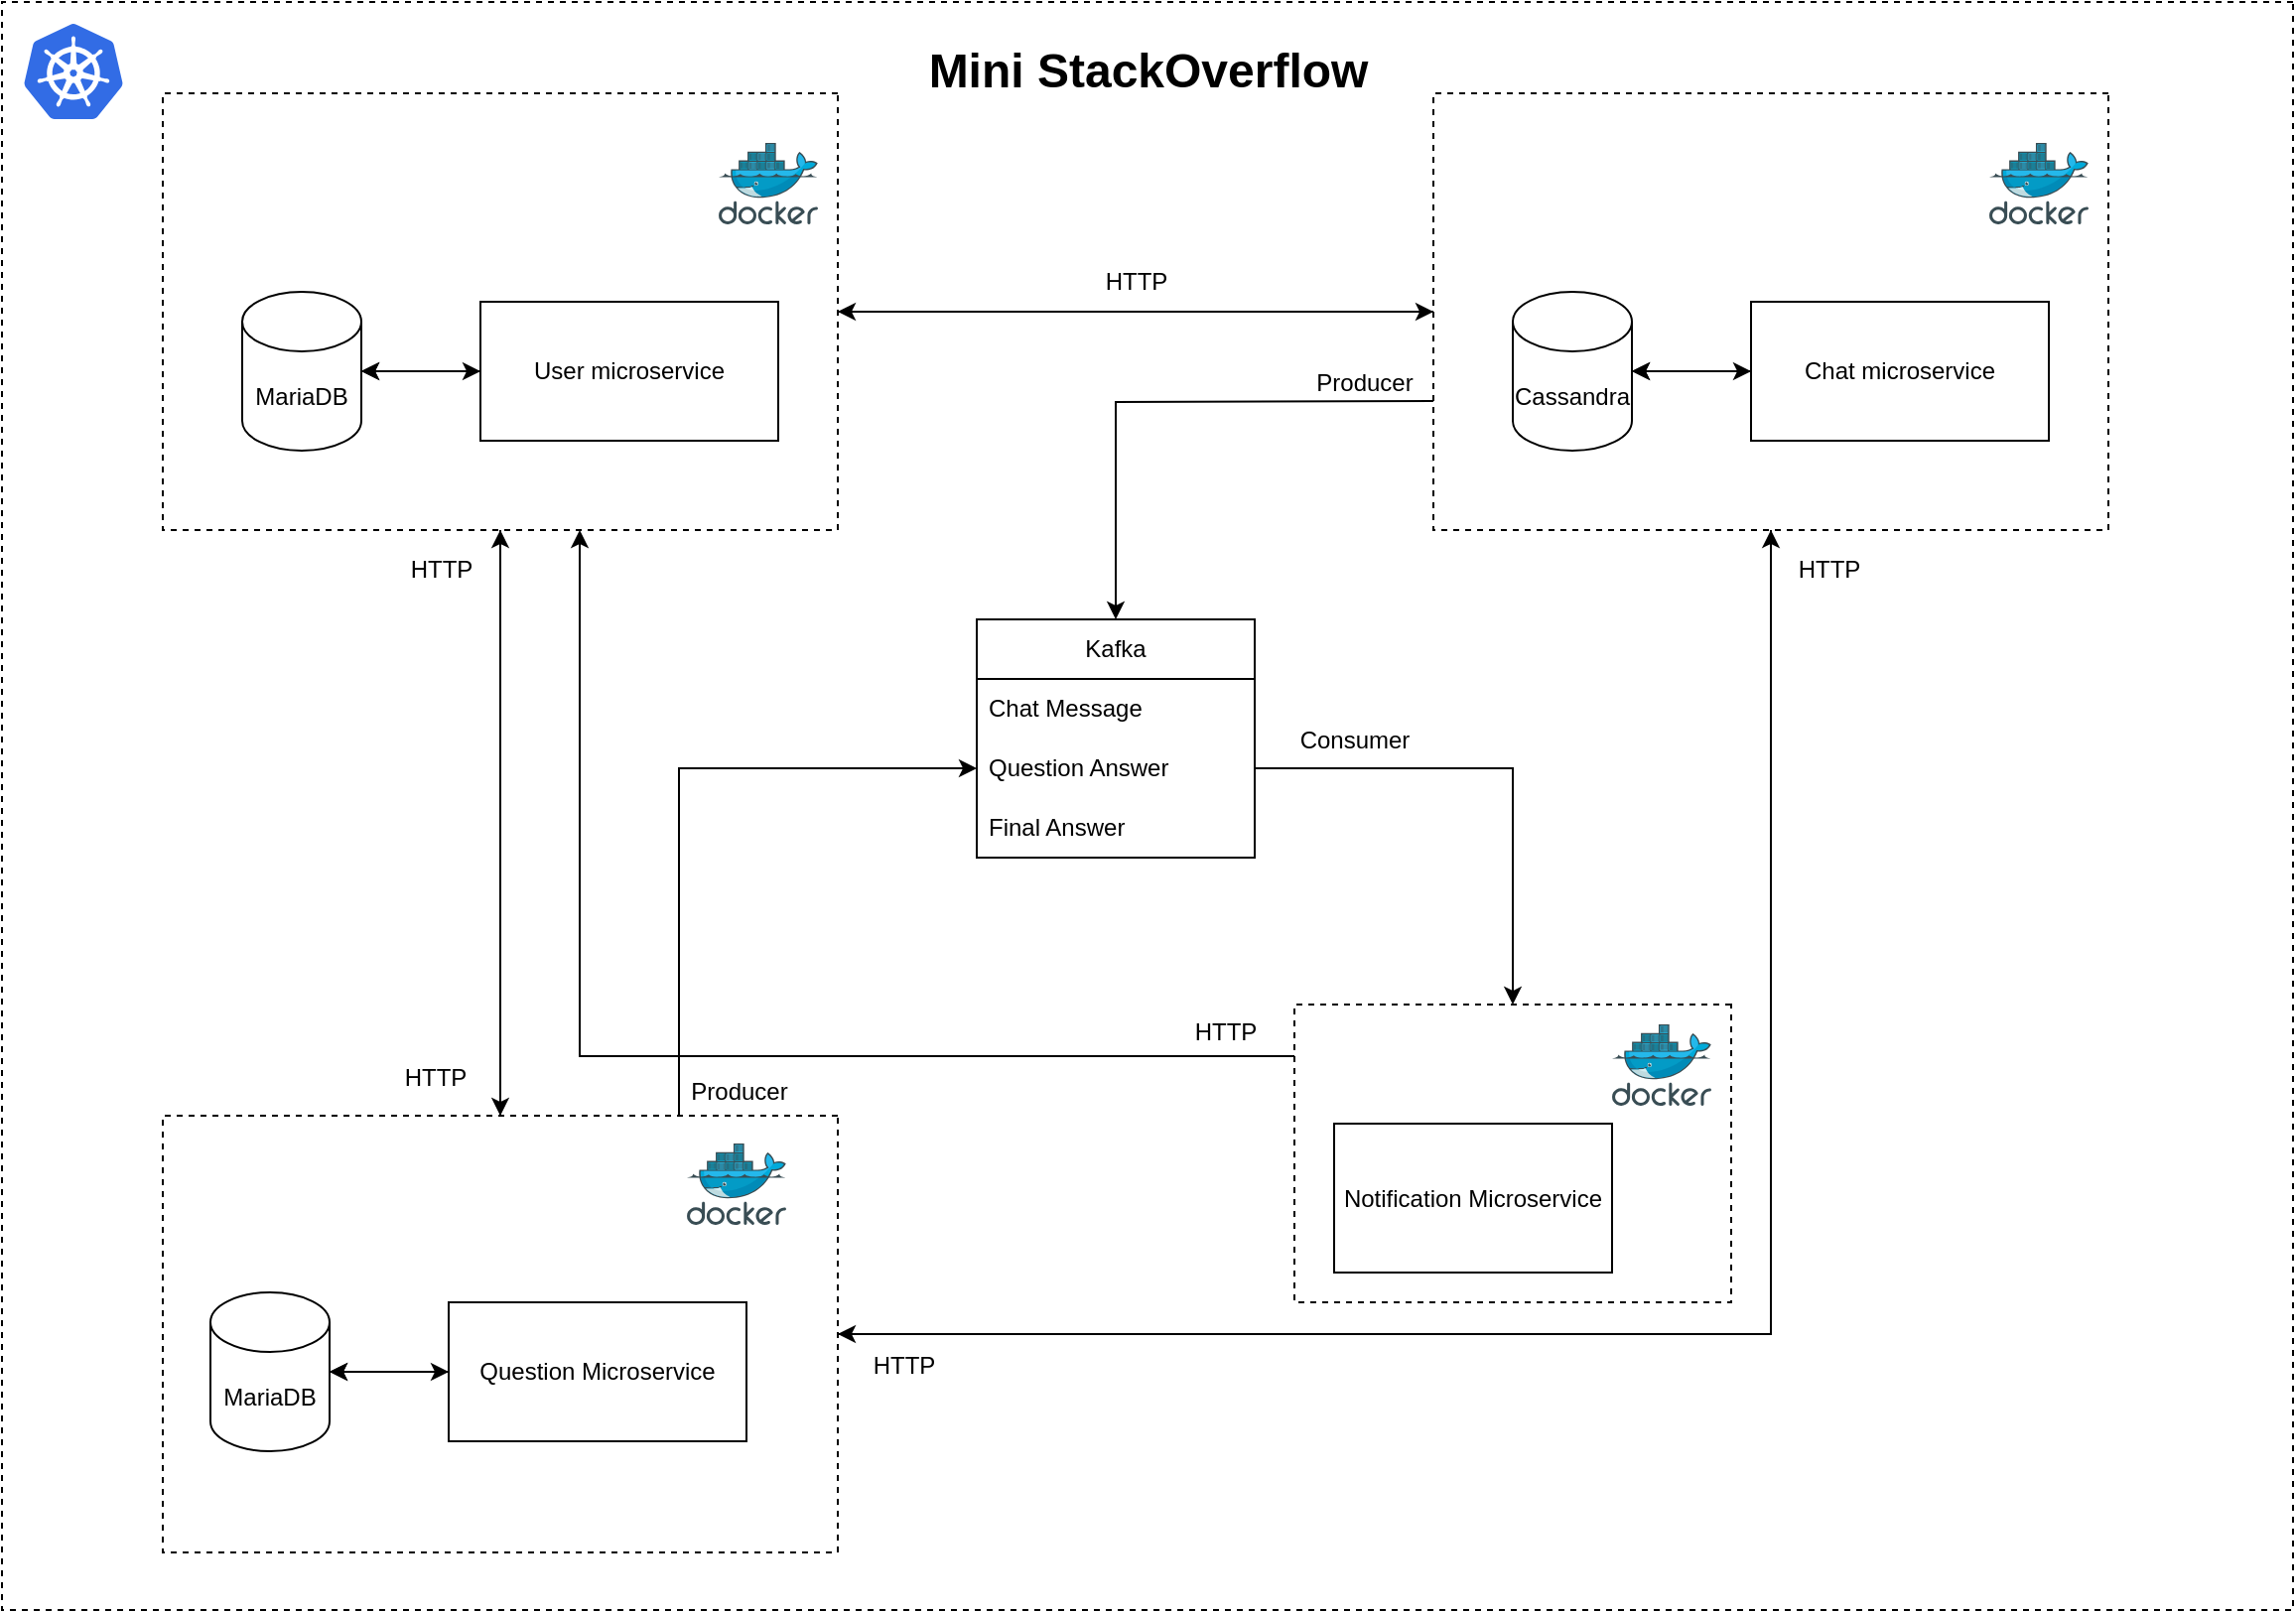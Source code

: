 <mxfile version="20.8.16" type="device"><diagram name="Page-1" id="ejKTwZr-KCNPCWzIRiUS"><mxGraphModel dx="2283" dy="561" grid="1" gridSize="10" guides="1" tooltips="1" connect="1" arrows="1" fold="1" page="1" pageScale="1" pageWidth="1169" pageHeight="827" math="0" shadow="0"><root><mxCell id="0"/><mxCell id="1" parent="0"/><mxCell id="7poaS4x4w3k3mElBk418-34" value="" style="edgeStyle=orthogonalEdgeStyle;rounded=0;orthogonalLoop=1;jettySize=auto;html=1;" parent="1" source="7poaS4x4w3k3mElBk418-20" target="7poaS4x4w3k3mElBk418-32" edge="1"><mxGeometry relative="1" as="geometry"/></mxCell><mxCell id="7poaS4x4w3k3mElBk418-35" style="edgeStyle=orthogonalEdgeStyle;rounded=0;orthogonalLoop=1;jettySize=auto;html=1;" parent="1" source="7poaS4x4w3k3mElBk418-20" target="7poaS4x4w3k3mElBk418-32" edge="1"><mxGeometry relative="1" as="geometry"/></mxCell><mxCell id="7poaS4x4w3k3mElBk418-20" value="User microservice" style="rounded=0;whiteSpace=wrap;html=1;labelBackgroundColor=none;fillColor=default;" parent="1" vertex="1"><mxGeometry x="-920" y="160" width="150" height="70" as="geometry"/></mxCell><mxCell id="7poaS4x4w3k3mElBk418-21" value="" style="sketch=0;aspect=fixed;html=1;points=[];align=center;image;fontSize=12;image=img/lib/mscae/Docker.svg;labelBackgroundColor=none;fillColor=default;" parent="1" vertex="1"><mxGeometry x="-800" y="80" width="50" height="41" as="geometry"/></mxCell><mxCell id="7poaS4x4w3k3mElBk418-33" value="" style="edgeStyle=orthogonalEdgeStyle;rounded=0;orthogonalLoop=1;jettySize=auto;html=1;" parent="1" source="7poaS4x4w3k3mElBk418-32" target="7poaS4x4w3k3mElBk418-20" edge="1"><mxGeometry relative="1" as="geometry"/></mxCell><mxCell id="7poaS4x4w3k3mElBk418-32" value="MariaDB" style="shape=cylinder3;whiteSpace=wrap;html=1;boundedLbl=1;backgroundOutline=1;size=15;labelBackgroundColor=none;fillColor=default;" parent="1" vertex="1"><mxGeometry x="-1040" y="155" width="60" height="80" as="geometry"/></mxCell><mxCell id="7poaS4x4w3k3mElBk418-64" style="edgeStyle=orthogonalEdgeStyle;rounded=0;orthogonalLoop=1;jettySize=auto;html=1;" parent="1" source="7poaS4x4w3k3mElBk418-36" target="7poaS4x4w3k3mElBk418-44" edge="1"><mxGeometry relative="1" as="geometry"/></mxCell><mxCell id="7poaS4x4w3k3mElBk418-71" style="edgeStyle=orthogonalEdgeStyle;rounded=0;orthogonalLoop=1;jettySize=auto;html=1;entryX=1;entryY=0.5;entryDx=0;entryDy=0;" parent="1" source="7poaS4x4w3k3mElBk418-36" target="7poaS4x4w3k3mElBk418-51" edge="1"><mxGeometry relative="1" as="geometry"><Array as="points"><mxPoint x="-270" y="680"/></Array></mxGeometry></mxCell><mxCell id="7poaS4x4w3k3mElBk418-99" style="edgeStyle=orthogonalEdgeStyle;rounded=0;orthogonalLoop=1;jettySize=auto;html=1;entryX=0.5;entryY=0;entryDx=0;entryDy=0;" parent="1" target="7poaS4x4w3k3mElBk418-90" edge="1"><mxGeometry relative="1" as="geometry"><mxPoint x="-440" y="210" as="sourcePoint"/><mxPoint x="-600" y="365" as="targetPoint"/></mxGeometry></mxCell><mxCell id="7poaS4x4w3k3mElBk418-36" value="" style="rounded=0;whiteSpace=wrap;html=1;fillColor=none;flipH=1;flipV=0;labelBackgroundColor=none;dashed=1;" parent="1" vertex="1"><mxGeometry x="-440" y="55" width="340" height="220" as="geometry"/></mxCell><mxCell id="7poaS4x4w3k3mElBk418-37" value="" style="edgeStyle=orthogonalEdgeStyle;rounded=0;orthogonalLoop=1;jettySize=auto;html=1;" parent="1" source="7poaS4x4w3k3mElBk418-39" target="7poaS4x4w3k3mElBk418-42" edge="1"><mxGeometry relative="1" as="geometry"/></mxCell><mxCell id="7poaS4x4w3k3mElBk418-38" style="edgeStyle=orthogonalEdgeStyle;rounded=0;orthogonalLoop=1;jettySize=auto;html=1;" parent="1" source="7poaS4x4w3k3mElBk418-39" target="7poaS4x4w3k3mElBk418-42" edge="1"><mxGeometry relative="1" as="geometry"/></mxCell><mxCell id="7poaS4x4w3k3mElBk418-39" value="Chat microservice" style="rounded=0;whiteSpace=wrap;html=1;labelBackgroundColor=none;fillColor=default;" parent="1" vertex="1"><mxGeometry x="-280" y="160" width="150" height="70" as="geometry"/></mxCell><mxCell id="7poaS4x4w3k3mElBk418-40" value="" style="sketch=0;aspect=fixed;html=1;points=[];align=center;image;fontSize=12;image=img/lib/mscae/Docker.svg;labelBackgroundColor=none;fillColor=default;" parent="1" vertex="1"><mxGeometry x="-160" y="80" width="50" height="41" as="geometry"/></mxCell><mxCell id="7poaS4x4w3k3mElBk418-41" value="" style="edgeStyle=orthogonalEdgeStyle;rounded=0;orthogonalLoop=1;jettySize=auto;html=1;" parent="1" source="7poaS4x4w3k3mElBk418-42" target="7poaS4x4w3k3mElBk418-39" edge="1"><mxGeometry relative="1" as="geometry"/></mxCell><mxCell id="7poaS4x4w3k3mElBk418-42" value="Cassandra" style="shape=cylinder3;whiteSpace=wrap;html=1;boundedLbl=1;backgroundOutline=1;size=15;labelBackgroundColor=none;fillColor=default;" parent="1" vertex="1"><mxGeometry x="-400" y="155" width="60" height="80" as="geometry"/></mxCell><mxCell id="7poaS4x4w3k3mElBk418-63" style="edgeStyle=orthogonalEdgeStyle;rounded=0;orthogonalLoop=1;jettySize=auto;html=1;entryX=0;entryY=0.5;entryDx=0;entryDy=0;" parent="1" source="7poaS4x4w3k3mElBk418-44" target="7poaS4x4w3k3mElBk418-36" edge="1"><mxGeometry relative="1" as="geometry"/></mxCell><mxCell id="7poaS4x4w3k3mElBk418-69" style="edgeStyle=orthogonalEdgeStyle;rounded=0;orthogonalLoop=1;jettySize=auto;html=1;" parent="1" source="7poaS4x4w3k3mElBk418-44" target="7poaS4x4w3k3mElBk418-51" edge="1"><mxGeometry relative="1" as="geometry"/></mxCell><mxCell id="7poaS4x4w3k3mElBk418-44" value="" style="rounded=0;whiteSpace=wrap;html=1;fillColor=none;flipH=1;flipV=0;labelBackgroundColor=none;dashed=1;" parent="1" vertex="1"><mxGeometry x="-1080" y="55" width="340" height="220" as="geometry"/></mxCell><mxCell id="7poaS4x4w3k3mElBk418-45" value="" style="edgeStyle=orthogonalEdgeStyle;rounded=0;orthogonalLoop=1;jettySize=auto;html=1;" parent="1" source="7poaS4x4w3k3mElBk418-47" target="7poaS4x4w3k3mElBk418-50" edge="1"><mxGeometry relative="1" as="geometry"/></mxCell><mxCell id="7poaS4x4w3k3mElBk418-46" style="edgeStyle=orthogonalEdgeStyle;rounded=0;orthogonalLoop=1;jettySize=auto;html=1;" parent="1" source="7poaS4x4w3k3mElBk418-47" target="7poaS4x4w3k3mElBk418-50" edge="1"><mxGeometry relative="1" as="geometry"/></mxCell><mxCell id="7poaS4x4w3k3mElBk418-47" value="Question Microservice" style="rounded=0;whiteSpace=wrap;html=1;labelBackgroundColor=none;fillColor=default;" parent="1" vertex="1"><mxGeometry x="-936" y="664" width="150" height="70" as="geometry"/></mxCell><mxCell id="7poaS4x4w3k3mElBk418-48" value="" style="sketch=0;aspect=fixed;html=1;points=[];align=center;image;fontSize=12;image=img/lib/mscae/Docker.svg;labelBackgroundColor=none;fillColor=default;" parent="1" vertex="1"><mxGeometry x="-816" y="584" width="50" height="41" as="geometry"/></mxCell><mxCell id="7poaS4x4w3k3mElBk418-49" value="" style="edgeStyle=orthogonalEdgeStyle;rounded=0;orthogonalLoop=1;jettySize=auto;html=1;" parent="1" source="7poaS4x4w3k3mElBk418-50" target="7poaS4x4w3k3mElBk418-47" edge="1"><mxGeometry relative="1" as="geometry"/></mxCell><mxCell id="7poaS4x4w3k3mElBk418-50" value="MariaDB" style="shape=cylinder3;whiteSpace=wrap;html=1;boundedLbl=1;backgroundOutline=1;size=15;labelBackgroundColor=none;fillColor=default;" parent="1" vertex="1"><mxGeometry x="-1056" y="659" width="60" height="80" as="geometry"/></mxCell><mxCell id="7poaS4x4w3k3mElBk418-68" style="edgeStyle=orthogonalEdgeStyle;rounded=0;orthogonalLoop=1;jettySize=auto;html=1;entryX=0.5;entryY=1;entryDx=0;entryDy=0;" parent="1" source="7poaS4x4w3k3mElBk418-51" target="7poaS4x4w3k3mElBk418-44" edge="1"><mxGeometry relative="1" as="geometry"><mxPoint x="-910" y="280" as="targetPoint"/></mxGeometry></mxCell><mxCell id="7poaS4x4w3k3mElBk418-70" style="edgeStyle=orthogonalEdgeStyle;rounded=0;orthogonalLoop=1;jettySize=auto;html=1;entryX=0.5;entryY=1;entryDx=0;entryDy=0;" parent="1" source="7poaS4x4w3k3mElBk418-51" target="7poaS4x4w3k3mElBk418-36" edge="1"><mxGeometry relative="1" as="geometry"/></mxCell><mxCell id="7poaS4x4w3k3mElBk418-96" style="edgeStyle=orthogonalEdgeStyle;rounded=0;orthogonalLoop=1;jettySize=auto;html=1;entryX=0;entryY=0.5;entryDx=0;entryDy=0;" parent="1" source="7poaS4x4w3k3mElBk418-51" target="7poaS4x4w3k3mElBk418-92" edge="1"><mxGeometry relative="1" as="geometry"><Array as="points"><mxPoint x="-820" y="395"/></Array></mxGeometry></mxCell><mxCell id="7poaS4x4w3k3mElBk418-51" value="" style="rounded=0;whiteSpace=wrap;html=1;fillColor=none;flipH=1;flipV=0;labelBackgroundColor=none;dashed=1;" parent="1" vertex="1"><mxGeometry x="-1080" y="570" width="340" height="220" as="geometry"/></mxCell><mxCell id="7poaS4x4w3k3mElBk418-54" value="Notification Microservice" style="rounded=0;whiteSpace=wrap;html=1;labelBackgroundColor=none;fillColor=default;" parent="1" vertex="1"><mxGeometry x="-490" y="574" width="140" height="75" as="geometry"/></mxCell><mxCell id="7poaS4x4w3k3mElBk418-55" value="" style="sketch=0;aspect=fixed;html=1;points=[];align=center;image;fontSize=12;image=img/lib/mscae/Docker.svg;labelBackgroundColor=none;fillColor=default;" parent="1" vertex="1"><mxGeometry x="-350" y="524" width="50" height="41" as="geometry"/></mxCell><mxCell id="7poaS4x4w3k3mElBk418-83" style="edgeStyle=orthogonalEdgeStyle;rounded=0;orthogonalLoop=1;jettySize=auto;html=1;" parent="1" source="7poaS4x4w3k3mElBk418-60" target="7poaS4x4w3k3mElBk418-44" edge="1"><mxGeometry relative="1" as="geometry"><mxPoint x="-870" y="280" as="targetPoint"/><Array as="points"><mxPoint x="-870" y="540"/></Array></mxGeometry></mxCell><mxCell id="7poaS4x4w3k3mElBk418-60" value="" style="rounded=0;whiteSpace=wrap;html=1;fillColor=none;flipH=1;flipV=0;labelBackgroundColor=none;dashed=1;" parent="1" vertex="1"><mxGeometry x="-510" y="514" width="220" height="150" as="geometry"/></mxCell><mxCell id="7poaS4x4w3k3mElBk418-72" value="HTTP" style="text;html=1;align=center;verticalAlign=middle;resizable=0;points=[];autosize=1;strokeColor=none;fillColor=none;" parent="1" vertex="1"><mxGeometry x="-615" y="135" width="50" height="30" as="geometry"/></mxCell><mxCell id="7poaS4x4w3k3mElBk418-73" value="HTTP" style="text;html=1;align=center;verticalAlign=middle;resizable=0;points=[];autosize=1;strokeColor=none;fillColor=none;" parent="1" vertex="1"><mxGeometry x="-266" y="280" width="50" height="30" as="geometry"/></mxCell><mxCell id="7poaS4x4w3k3mElBk418-74" value="HTTP" style="text;html=1;align=center;verticalAlign=middle;resizable=0;points=[];autosize=1;strokeColor=none;fillColor=none;rotation=0;" parent="1" vertex="1"><mxGeometry x="-965" y="280" width="50" height="30" as="geometry"/></mxCell><mxCell id="7poaS4x4w3k3mElBk418-82" value="HTTP" style="text;html=1;align=center;verticalAlign=middle;resizable=0;points=[];autosize=1;strokeColor=none;fillColor=none;rotation=0;" parent="1" vertex="1"><mxGeometry x="-570" y="513" width="50" height="30" as="geometry"/></mxCell><mxCell id="7poaS4x4w3k3mElBk418-87" value="HTTP" style="text;html=1;align=center;verticalAlign=middle;resizable=0;points=[];autosize=1;strokeColor=none;fillColor=none;" parent="1" vertex="1"><mxGeometry x="-732" y="681" width="50" height="30" as="geometry"/></mxCell><mxCell id="7poaS4x4w3k3mElBk418-88" value="HTTP" style="text;html=1;align=center;verticalAlign=middle;resizable=0;points=[];autosize=1;strokeColor=none;fillColor=none;" parent="1" vertex="1"><mxGeometry x="-968" y="536" width="50" height="30" as="geometry"/></mxCell><mxCell id="7poaS4x4w3k3mElBk418-90" value="Kafka" style="swimlane;fontStyle=0;childLayout=stackLayout;horizontal=1;startSize=30;horizontalStack=0;resizeParent=1;resizeParentMax=0;resizeLast=0;collapsible=1;marginBottom=0;whiteSpace=wrap;html=1;labelBackgroundColor=none;fillColor=default;" parent="1" vertex="1"><mxGeometry x="-670" y="320" width="140" height="120" as="geometry"/></mxCell><mxCell id="7poaS4x4w3k3mElBk418-91" value="Chat Message" style="text;strokeColor=none;fillColor=none;align=left;verticalAlign=middle;spacingLeft=4;spacingRight=4;overflow=hidden;points=[[0,0.5],[1,0.5]];portConstraint=eastwest;rotatable=0;whiteSpace=wrap;html=1;" parent="7poaS4x4w3k3mElBk418-90" vertex="1"><mxGeometry y="30" width="140" height="30" as="geometry"/></mxCell><mxCell id="7poaS4x4w3k3mElBk418-92" value="Question Answer" style="text;strokeColor=none;fillColor=none;align=left;verticalAlign=middle;spacingLeft=4;spacingRight=4;overflow=hidden;points=[[0,0.5],[1,0.5]];portConstraint=eastwest;rotatable=0;whiteSpace=wrap;html=1;" parent="7poaS4x4w3k3mElBk418-90" vertex="1"><mxGeometry y="60" width="140" height="30" as="geometry"/></mxCell><mxCell id="7poaS4x4w3k3mElBk418-93" value="Final Answer" style="text;strokeColor=none;fillColor=none;align=left;verticalAlign=middle;spacingLeft=4;spacingRight=4;overflow=hidden;points=[[0,0.5],[1,0.5]];portConstraint=eastwest;rotatable=0;whiteSpace=wrap;html=1;" parent="7poaS4x4w3k3mElBk418-90" vertex="1"><mxGeometry y="90" width="140" height="30" as="geometry"/></mxCell><mxCell id="7poaS4x4w3k3mElBk418-95" style="edgeStyle=orthogonalEdgeStyle;rounded=0;orthogonalLoop=1;jettySize=auto;html=1;" parent="1" source="7poaS4x4w3k3mElBk418-92" target="7poaS4x4w3k3mElBk418-60" edge="1"><mxGeometry relative="1" as="geometry"/></mxCell><mxCell id="7poaS4x4w3k3mElBk418-97" value="Producer" style="text;html=1;align=center;verticalAlign=middle;resizable=0;points=[];autosize=1;strokeColor=none;fillColor=none;" parent="1" vertex="1"><mxGeometry x="-825" y="543" width="70" height="30" as="geometry"/></mxCell><mxCell id="7poaS4x4w3k3mElBk418-100" value="Producer" style="text;html=1;align=center;verticalAlign=middle;resizable=0;points=[];autosize=1;strokeColor=none;fillColor=none;" parent="1" vertex="1"><mxGeometry x="-510" y="186" width="70" height="30" as="geometry"/></mxCell><mxCell id="7poaS4x4w3k3mElBk418-101" value="Consumer" style="text;html=1;align=center;verticalAlign=middle;resizable=0;points=[];autosize=1;strokeColor=none;fillColor=none;" parent="1" vertex="1"><mxGeometry x="-520" y="366" width="80" height="30" as="geometry"/></mxCell><mxCell id="7poaS4x4w3k3mElBk418-105" value="" style="sketch=0;aspect=fixed;html=1;points=[];align=center;image;fontSize=12;image=img/lib/mscae/Kubernetes.svg;labelBackgroundColor=none;fillColor=default;" parent="1" vertex="1"><mxGeometry x="-1150" y="20" width="50" height="48" as="geometry"/></mxCell><mxCell id="7poaS4x4w3k3mElBk418-107" value="" style="rounded=0;whiteSpace=wrap;html=1;fillColor=none;flipH=1;flipV=0;labelBackgroundColor=none;dashed=1;" parent="1" vertex="1"><mxGeometry x="-1161" y="9" width="1154" height="810" as="geometry"/></mxCell><mxCell id="7poaS4x4w3k3mElBk418-109" value="Mini StackOverflow" style="text;strokeColor=none;fillColor=none;html=1;fontSize=24;fontStyle=1;verticalAlign=middle;align=center;" parent="1" vertex="1"><mxGeometry x="-709" y="24" width="250" height="40" as="geometry"/></mxCell></root></mxGraphModel></diagram></mxfile>